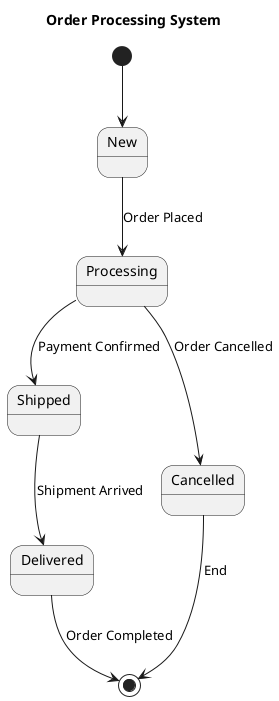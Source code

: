 @startuml Sequence Diagram

title Order Processing System

[*] --> New
New --> Processing : Order Placed

Processing --> Shipped : Payment Confirmed
Shipped --> Delivered : Shipment Arrived
Delivered --> [*] : Order Completed

Processing --> Cancelled : Order Cancelled
Cancelled --> [*] : End

@endyaml
